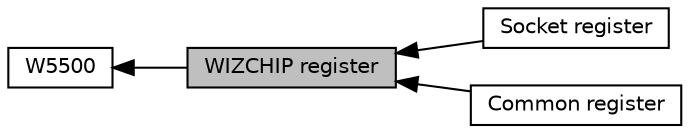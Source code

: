 digraph "WIZCHIP register"
{
  edge [fontname="Helvetica",fontsize="10",labelfontname="Helvetica",labelfontsize="10"];
  node [fontname="Helvetica",fontsize="10",shape=box];
  rankdir=LR;
  Node2 [label="W5500",height=0.2,width=0.4,color="black", fillcolor="white", style="filled",URL="$group___w5500.html",tooltip="WHIZCHIP register defines and I/O functions of W5500."];
  Node1 [label="WIZCHIP register",height=0.2,width=0.4,color="black", fillcolor="grey75", style="filled", fontcolor="black",tooltip="WHIZCHIP register defines register group of W5500."];
  Node4 [label="Socket register",height=0.2,width=0.4,color="black", fillcolor="white", style="filled",URL="$group___socket__register__group.html",tooltip="Socket register group. Socket register configures and control SOCKETn which is necessary to data comm..."];
  Node3 [label="Common register",height=0.2,width=0.4,color="black", fillcolor="white", style="filled",URL="$group___common__register__group.html",tooltip="Common register group It set the basic for the networking It set the configuration such as interrupt,..."];
  Node2->Node1 [shape=plaintext, dir="back", style="solid"];
  Node1->Node3 [shape=plaintext, dir="back", style="solid"];
  Node1->Node4 [shape=plaintext, dir="back", style="solid"];
}
